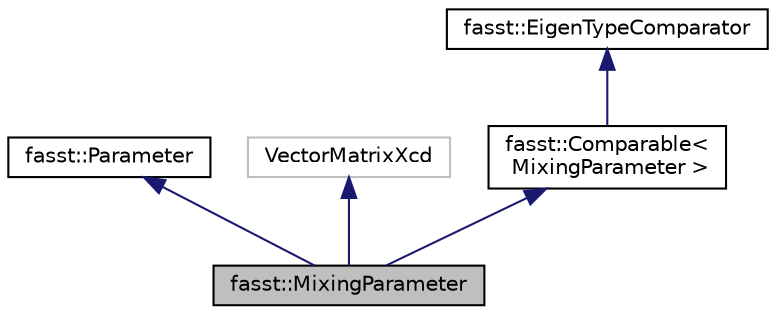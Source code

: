digraph "fasst::MixingParameter"
{
  edge [fontname="Helvetica",fontsize="10",labelfontname="Helvetica",labelfontsize="10"];
  node [fontname="Helvetica",fontsize="10",shape=record];
  Node0 [label="fasst::MixingParameter",height=0.2,width=0.4,color="black", fillcolor="grey75", style="filled", fontcolor="black"];
  Node1 -> Node0 [dir="back",color="midnightblue",fontsize="10",style="solid",fontname="Helvetica"];
  Node1 [label="fasst::Parameter",height=0.2,width=0.4,color="black", fillcolor="white", style="filled",URL="$classfasst_1_1Parameter.html"];
  Node2 -> Node0 [dir="back",color="midnightblue",fontsize="10",style="solid",fontname="Helvetica"];
  Node2 [label="VectorMatrixXcd",height=0.2,width=0.4,color="grey75", fillcolor="white", style="filled"];
  Node3 -> Node0 [dir="back",color="midnightblue",fontsize="10",style="solid",fontname="Helvetica"];
  Node3 [label="fasst::Comparable\<\l MixingParameter \>",height=0.2,width=0.4,color="black", fillcolor="white", style="filled",URL="$classfasst_1_1Comparable.html"];
  Node4 -> Node3 [dir="back",color="midnightblue",fontsize="10",style="solid",fontname="Helvetica"];
  Node4 [label="fasst::EigenTypeComparator",height=0.2,width=0.4,color="black", fillcolor="white", style="filled",URL="$classfasst_1_1EigenTypeComparator.html"];
}
